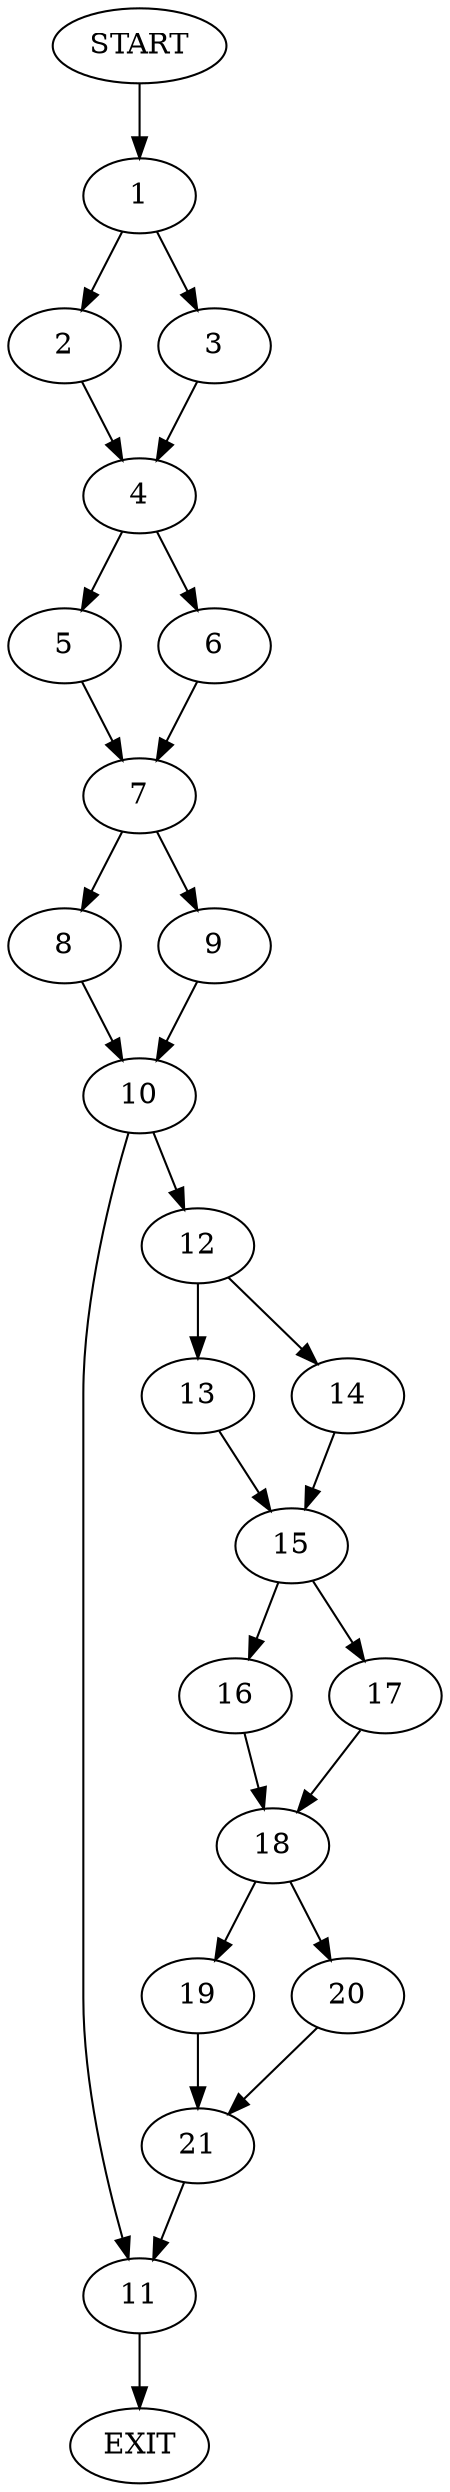 digraph {
0 [label="START"]
22 [label="EXIT"]
0 -> 1
1 -> 2
1 -> 3
3 -> 4
2 -> 4
4 -> 5
4 -> 6
5 -> 7
6 -> 7
7 -> 8
7 -> 9
8 -> 10
9 -> 10
10 -> 11
10 -> 12
11 -> 22
12 -> 13
12 -> 14
14 -> 15
13 -> 15
15 -> 16
15 -> 17
17 -> 18
16 -> 18
18 -> 19
18 -> 20
19 -> 21
20 -> 21
21 -> 11
}
